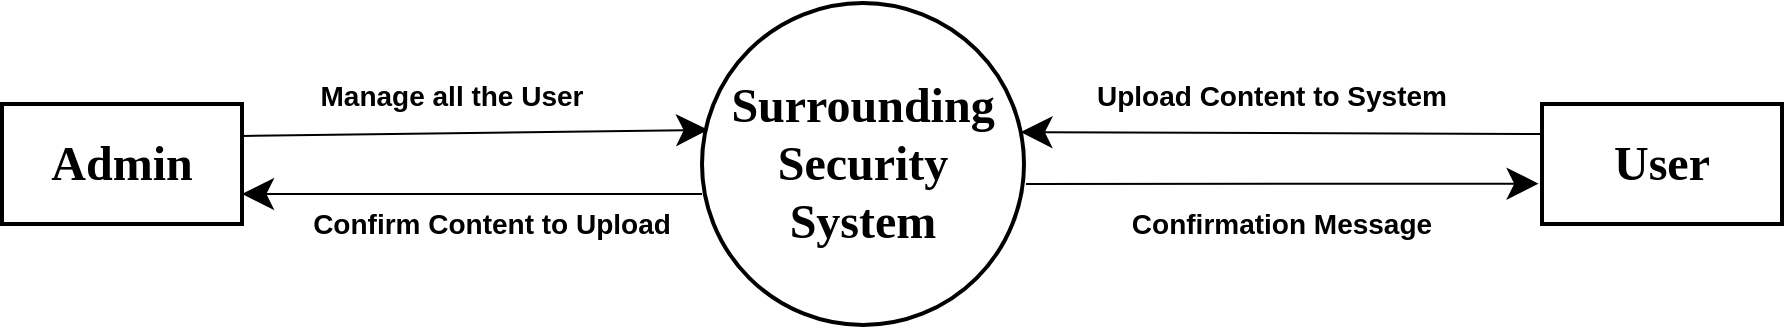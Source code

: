 <mxfile version="15.3.5" type="google" pages="8"><diagram id="ewRKRZmrDIm1udrBo1XX" name="O Level"><mxGraphModel dx="1422" dy="806" grid="0" gridSize="10" guides="1" tooltips="1" connect="1" arrows="1" fold="1" page="1" pageScale="1" pageWidth="1169" pageHeight="827" math="0" shadow="0"><root><mxCell id="0"/><mxCell id="1" parent="0"/><mxCell id="EH7RTwGQDx7oUENhC9op-1" value="&lt;font style=&quot;font-size: 24px&quot; face=&quot;Tahoma&quot;&gt;&lt;b&gt;Admin&lt;/b&gt;&lt;/font&gt;" style="rounded=0;whiteSpace=wrap;html=1;strokeWidth=2;" parent="1" vertex="1"><mxGeometry x="110" y="354" width="120" height="60" as="geometry"/></mxCell><mxCell id="EH7RTwGQDx7oUENhC9op-2" value="&lt;font style=&quot;font-size: 24px&quot; face=&quot;Tahoma&quot;&gt;&lt;b&gt;Surrounding Security System&lt;/b&gt;&lt;/font&gt;" style="ellipse;whiteSpace=wrap;html=1;aspect=fixed;strokeWidth=2;" parent="1" vertex="1"><mxGeometry x="460" y="303.5" width="161" height="161" as="geometry"/></mxCell><mxCell id="EH7RTwGQDx7oUENhC9op-3" value="&lt;font style=&quot;font-size: 24px&quot; face=&quot;Tahoma&quot;&gt;&lt;b&gt;User&lt;/b&gt;&lt;/font&gt;" style="rounded=0;whiteSpace=wrap;html=1;strokeWidth=2;" parent="1" vertex="1"><mxGeometry x="880" y="354" width="120" height="60" as="geometry"/></mxCell><mxCell id="EH7RTwGQDx7oUENhC9op-4" value="" style="endArrow=classic;html=1;entryX=0.019;entryY=0.394;entryDx=0;entryDy=0;entryPerimeter=0;endSize=13;" parent="1" target="EH7RTwGQDx7oUENhC9op-2" edge="1"><mxGeometry width="50" height="50" relative="1" as="geometry"><mxPoint x="230" y="370" as="sourcePoint"/><mxPoint x="280" y="320" as="targetPoint"/></mxGeometry></mxCell><mxCell id="EH7RTwGQDx7oUENhC9op-7" value="" style="endArrow=classic;html=1;entryX=1;entryY=0.75;entryDx=0;entryDy=0;endSize=13;" parent="1" target="EH7RTwGQDx7oUENhC9op-1" edge="1"><mxGeometry width="50" height="50" relative="1" as="geometry"><mxPoint x="460" y="399" as="sourcePoint"/><mxPoint x="693.059" y="520.004" as="targetPoint"/></mxGeometry></mxCell><mxCell id="EH7RTwGQDx7oUENhC9op-8" value="&lt;font style=&quot;font-size: 14px&quot;&gt;&lt;b&gt;Manage all the User&lt;/b&gt;&lt;/font&gt;" style="text;html=1;strokeColor=none;fillColor=none;align=center;verticalAlign=middle;whiteSpace=wrap;rounded=0;" parent="1" vertex="1"><mxGeometry x="240" y="340" width="190" height="20" as="geometry"/></mxCell><mxCell id="EH7RTwGQDx7oUENhC9op-10" value="&lt;span style=&quot;font-size: 14px&quot;&gt;&lt;b&gt;Upload Content to System&lt;/b&gt;&lt;/span&gt;" style="text;html=1;strokeColor=none;fillColor=none;align=center;verticalAlign=middle;whiteSpace=wrap;rounded=0;" parent="1" vertex="1"><mxGeometry x="650" y="340" width="190" height="20" as="geometry"/></mxCell><mxCell id="EH7RTwGQDx7oUENhC9op-11" value="&lt;font style=&quot;font-size: 14px&quot;&gt;&lt;b&gt;Confirm Content to Upload&lt;/b&gt;&lt;/font&gt;" style="text;html=1;strokeColor=none;fillColor=none;align=center;verticalAlign=middle;whiteSpace=wrap;rounded=0;" parent="1" vertex="1"><mxGeometry x="260" y="404" width="190" height="20" as="geometry"/></mxCell><mxCell id="EH7RTwGQDx7oUENhC9op-12" value="&lt;b&gt;&lt;font style=&quot;font-size: 14px&quot;&gt;Confirmation Message&lt;/font&gt;&lt;/b&gt;" style="text;html=1;strokeColor=none;fillColor=none;align=center;verticalAlign=middle;whiteSpace=wrap;rounded=0;" parent="1" vertex="1"><mxGeometry x="650" y="404" width="200" height="20" as="geometry"/></mxCell><mxCell id="LugllJ_kFOC-11RElBcO-2" value="" style="endArrow=classic;html=1;endSize=13;entryX=0.989;entryY=0.401;entryDx=0;entryDy=0;entryPerimeter=0;exitX=0;exitY=0.25;exitDx=0;exitDy=0;" parent="1" source="EH7RTwGQDx7oUENhC9op-3" target="EH7RTwGQDx7oUENhC9op-2" edge="1"><mxGeometry width="50" height="50" relative="1" as="geometry"><mxPoint x="810" y="384" as="sourcePoint"/><mxPoint x="510" y="420" as="targetPoint"/></mxGeometry></mxCell><mxCell id="LugllJ_kFOC-11RElBcO-3" value="" style="endArrow=classic;html=1;endSize=13;entryX=-0.014;entryY=0.664;entryDx=0;entryDy=0;entryPerimeter=0;" parent="1" target="EH7RTwGQDx7oUENhC9op-3" edge="1"><mxGeometry width="50" height="50" relative="1" as="geometry"><mxPoint x="622" y="394" as="sourcePoint"/><mxPoint x="870" y="400" as="targetPoint"/></mxGeometry></mxCell></root></mxGraphModel></diagram><diagram id="IeVpVOpqIW5nde-rx0dd" name="1 Level"><mxGraphModel dx="1422" dy="806" grid="0" gridSize="10" guides="1" tooltips="1" connect="1" arrows="1" fold="1" page="1" pageScale="1" pageWidth="4681" pageHeight="3300" math="0" shadow="0"><root><mxCell id="v8I_Dmc5YRrAzoAXXSzh-0"/><mxCell id="v8I_Dmc5YRrAzoAXXSzh-1" parent="v8I_Dmc5YRrAzoAXXSzh-0"/><mxCell id="d_MDnDRBvQeBdZK-Tj7--18" value="Confirmation" style="edgeStyle=orthogonalEdgeStyle;rounded=0;orthogonalLoop=1;jettySize=auto;html=1;exitX=1;exitY=0;exitDx=0;exitDy=0;entryX=0;entryY=1;entryDx=0;entryDy=0;fontSize=15;" parent="v8I_Dmc5YRrAzoAXXSzh-1" source="v8I_Dmc5YRrAzoAXXSzh-2" target="d_MDnDRBvQeBdZK-Tj7--7" edge="1"><mxGeometry relative="1" as="geometry"/></mxCell><mxCell id="d_MDnDRBvQeBdZK-Tj7--21" value="admin will send responce" style="edgeStyle=orthogonalEdgeStyle;rounded=0;orthogonalLoop=1;jettySize=auto;html=1;exitX=0;exitY=0.5;exitDx=0;exitDy=0;fontSize=15;entryX=0;entryY=0.5;entryDx=0;entryDy=0;" parent="v8I_Dmc5YRrAzoAXXSzh-1" source="v8I_Dmc5YRrAzoAXXSzh-2" target="d_MDnDRBvQeBdZK-Tj7--13" edge="1"><mxGeometry x="0.414" relative="1" as="geometry"><mxPoint x="260" y="780" as="targetPoint"/><Array as="points"><mxPoint x="30" y="260"/><mxPoint x="30" y="870"/></Array><mxPoint as="offset"/></mxGeometry></mxCell><mxCell id="v8I_Dmc5YRrAzoAXXSzh-2" value="&lt;font style=&quot;font-size: 15px;&quot;&gt;ADMIN&lt;/font&gt;" style="rounded=0;whiteSpace=wrap;html=1;strokeWidth=2;fontSize=15;" parent="v8I_Dmc5YRrAzoAXXSzh-1" vertex="1"><mxGeometry x="130" y="230" width="120" height="60" as="geometry"/></mxCell><mxCell id="d_MDnDRBvQeBdZK-Tj7--1" value="LOGIN" style="edgeStyle=orthogonalEdgeStyle;rounded=0;orthogonalLoop=1;jettySize=auto;html=1;entryX=0.5;entryY=0;entryDx=0;entryDy=0;exitX=0;exitY=0.5;exitDx=0;exitDy=0;fontSize=15;" parent="v8I_Dmc5YRrAzoAXXSzh-1" source="d_MDnDRBvQeBdZK-Tj7--7" target="v8I_Dmc5YRrAzoAXXSzh-2" edge="1"><mxGeometry relative="1" as="geometry"><mxPoint x="464" y="110" as="sourcePoint"/></mxGeometry></mxCell><mxCell id="d_MDnDRBvQeBdZK-Tj7--2" value="LOGIN" style="edgeStyle=orthogonalEdgeStyle;rounded=0;orthogonalLoop=1;jettySize=auto;html=1;entryX=0;entryY=0.5;entryDx=0;entryDy=0;exitX=0.5;exitY=0;exitDx=0;exitDy=0;fontSize=15;" parent="v8I_Dmc5YRrAzoAXXSzh-1" source="d_MDnDRBvQeBdZK-Tj7--7" target="d_MDnDRBvQeBdZK-Tj7--0" edge="1"><mxGeometry x="-0.385" relative="1" as="geometry"><mxPoint x="600" y="20" as="sourcePoint"/><Array as="points"><mxPoint x="534" y="30"/><mxPoint x="80" y="30"/><mxPoint x="80" y="460"/></Array><mxPoint as="offset"/></mxGeometry></mxCell><mxCell id="d_MDnDRBvQeBdZK-Tj7--15" value="User can upload media" style="edgeStyle=orthogonalEdgeStyle;rounded=0;orthogonalLoop=1;jettySize=auto;html=1;entryX=0;entryY=1;entryDx=0;entryDy=0;fontSize=15;" parent="v8I_Dmc5YRrAzoAXXSzh-1" source="d_MDnDRBvQeBdZK-Tj7--0" target="d_MDnDRBvQeBdZK-Tj7--10" edge="1"><mxGeometry x="-0.276" relative="1" as="geometry"><Array as="points"><mxPoint x="320" y="460"/><mxPoint x="320" y="342"/></Array><mxPoint as="offset"/></mxGeometry></mxCell><mxCell id="d_MDnDRBvQeBdZK-Tj7--16" value="User have to select" style="edgeStyle=orthogonalEdgeStyle;rounded=0;orthogonalLoop=1;jettySize=auto;html=1;exitX=1;exitY=1;exitDx=0;exitDy=0;entryX=0;entryY=0.5;entryDx=0;entryDy=0;fontSize=15;" parent="v8I_Dmc5YRrAzoAXXSzh-1" source="d_MDnDRBvQeBdZK-Tj7--0" target="d_MDnDRBvQeBdZK-Tj7--11" edge="1"><mxGeometry relative="1" as="geometry"><Array as="points"><mxPoint x="310" y="490"/><mxPoint x="310" y="490"/></Array></mxGeometry></mxCell><mxCell id="d_MDnDRBvQeBdZK-Tj7--17" value="User can Submit" style="edgeStyle=orthogonalEdgeStyle;rounded=0;orthogonalLoop=1;jettySize=auto;html=1;exitX=0.5;exitY=1;exitDx=0;exitDy=0;entryX=0;entryY=0.5;entryDx=0;entryDy=0;fontSize=15;" parent="v8I_Dmc5YRrAzoAXXSzh-1" source="d_MDnDRBvQeBdZK-Tj7--0" target="d_MDnDRBvQeBdZK-Tj7--12" edge="1"><mxGeometry x="-0.409" relative="1" as="geometry"><mxPoint as="offset"/></mxGeometry></mxCell><mxCell id="d_MDnDRBvQeBdZK-Tj7--19" value="Confirmation" style="edgeStyle=orthogonalEdgeStyle;rounded=0;orthogonalLoop=1;jettySize=auto;html=1;exitX=0;exitY=0;exitDx=0;exitDy=0;fontSize=15;entryX=0;entryY=0;entryDx=0;entryDy=0;" parent="v8I_Dmc5YRrAzoAXXSzh-1" source="d_MDnDRBvQeBdZK-Tj7--0" target="d_MDnDRBvQeBdZK-Tj7--7" edge="1"><mxGeometry x="0.686" relative="1" as="geometry"><mxPoint x="100" y="70" as="targetPoint"/><Array as="points"><mxPoint x="130" y="355"/><mxPoint x="100" y="355"/><mxPoint x="100" y="78"/></Array><mxPoint as="offset"/></mxGeometry></mxCell><mxCell id="d_MDnDRBvQeBdZK-Tj7--0" value="&lt;span style=&quot;font-size: 15px;&quot;&gt;USER&lt;/span&gt;" style="rounded=0;whiteSpace=wrap;html=1;strokeWidth=2;fontSize=15;" parent="v8I_Dmc5YRrAzoAXXSzh-1" vertex="1"><mxGeometry x="130" y="430" width="120" height="60" as="geometry"/></mxCell><mxCell id="d_MDnDRBvQeBdZK-Tj7--31" value="Store and retrive data" style="edgeStyle=orthogonalEdgeStyle;rounded=0;orthogonalLoop=1;jettySize=auto;html=1;entryX=0;entryY=0.5;entryDx=0;entryDy=0;fontSize=15;" parent="v8I_Dmc5YRrAzoAXXSzh-1" source="d_MDnDRBvQeBdZK-Tj7--7" target="d_MDnDRBvQeBdZK-Tj7--24" edge="1"><mxGeometry relative="1" as="geometry"/></mxCell><mxCell id="d_MDnDRBvQeBdZK-Tj7--7" value="Login" style="ellipse;whiteSpace=wrap;html=1;aspect=fixed;fontSize=15;" parent="v8I_Dmc5YRrAzoAXXSzh-1" vertex="1"><mxGeometry x="474" y="60" width="120" height="120" as="geometry"/></mxCell><mxCell id="d_MDnDRBvQeBdZK-Tj7--14" value="System ask user to upload" style="edgeStyle=orthogonalEdgeStyle;rounded=0;orthogonalLoop=1;jettySize=auto;html=1;entryX=0.5;entryY=0;entryDx=0;entryDy=0;fontSize=15;" parent="v8I_Dmc5YRrAzoAXXSzh-1" source="d_MDnDRBvQeBdZK-Tj7--10" target="d_MDnDRBvQeBdZK-Tj7--0" edge="1"><mxGeometry x="-0.284" relative="1" as="geometry"><Array as="points"><mxPoint x="190" y="310"/></Array><mxPoint x="-1" as="offset"/></mxGeometry></mxCell><mxCell id="d_MDnDRBvQeBdZK-Tj7--10" value="Upload Media" style="ellipse;whiteSpace=wrap;html=1;aspect=fixed;fontSize=15;" parent="v8I_Dmc5YRrAzoAXXSzh-1" vertex="1"><mxGeometry x="474" y="240" width="120" height="120" as="geometry"/></mxCell><mxCell id="d_MDnDRBvQeBdZK-Tj7--11" value="Select Content Type" style="ellipse;whiteSpace=wrap;html=1;aspect=fixed;fontSize=15;" parent="v8I_Dmc5YRrAzoAXXSzh-1" vertex="1"><mxGeometry x="474" y="430" width="120" height="120" as="geometry"/></mxCell><mxCell id="d_MDnDRBvQeBdZK-Tj7--20" value="System request admin&lt;br&gt;to confirm user request" style="edgeStyle=orthogonalEdgeStyle;rounded=0;orthogonalLoop=1;jettySize=auto;html=1;exitX=0;exitY=1;exitDx=0;exitDy=0;fontSize=15;entryX=0;entryY=0;entryDx=0;entryDy=0;" parent="v8I_Dmc5YRrAzoAXXSzh-1" source="d_MDnDRBvQeBdZK-Tj7--12" target="v8I_Dmc5YRrAzoAXXSzh-2" edge="1"><mxGeometry x="-0.627" relative="1" as="geometry"><mxPoint x="150" y="190" as="targetPoint"/><Array as="points"><mxPoint x="60" y="722"/><mxPoint x="60" y="160"/><mxPoint x="130" y="160"/></Array><mxPoint as="offset"/></mxGeometry></mxCell><mxCell id="d_MDnDRBvQeBdZK-Tj7--27" style="edgeStyle=orthogonalEdgeStyle;rounded=0;orthogonalLoop=1;jettySize=auto;html=1;entryX=0;entryY=0.5;entryDx=0;entryDy=0;fontSize=15;" parent="v8I_Dmc5YRrAzoAXXSzh-1" source="d_MDnDRBvQeBdZK-Tj7--12" target="d_MDnDRBvQeBdZK-Tj7--25" edge="1"><mxGeometry relative="1" as="geometry"/></mxCell><mxCell id="d_MDnDRBvQeBdZK-Tj7--12" value="Submit" style="ellipse;whiteSpace=wrap;html=1;aspect=fixed;fontSize=15;" parent="v8I_Dmc5YRrAzoAXXSzh-1" vertex="1"><mxGeometry x="474" y="620" width="120" height="120" as="geometry"/></mxCell><mxCell id="d_MDnDRBvQeBdZK-Tj7--23" value="user will recieve message" style="edgeStyle=orthogonalEdgeStyle;rounded=0;orthogonalLoop=1;jettySize=auto;html=1;fontSize=15;entryX=0;entryY=1;entryDx=0;entryDy=0;" parent="v8I_Dmc5YRrAzoAXXSzh-1" source="d_MDnDRBvQeBdZK-Tj7--13" target="d_MDnDRBvQeBdZK-Tj7--0" edge="1"><mxGeometry x="-0.329" relative="1" as="geometry"><mxPoint x="130" y="500" as="targetPoint"/><Array as="points"><mxPoint x="540" y="785"/><mxPoint x="130" y="785"/></Array><mxPoint x="-1" as="offset"/></mxGeometry></mxCell><mxCell id="d_MDnDRBvQeBdZK-Tj7--13" value="Confirmation Message" style="ellipse;whiteSpace=wrap;html=1;aspect=fixed;fontSize=15;" parent="v8I_Dmc5YRrAzoAXXSzh-1" vertex="1"><mxGeometry x="480" y="810" width="120" height="120" as="geometry"/></mxCell><mxCell id="d_MDnDRBvQeBdZK-Tj7--24" value="login_sss" style="html=1;dashed=0;whitespace=wrap;shape=partialRectangle;right=0;left=0;fontSize=15;" parent="v8I_Dmc5YRrAzoAXXSzh-1" vertex="1"><mxGeometry x="916" y="87.5" width="140" height="65" as="geometry"/></mxCell><mxCell id="d_MDnDRBvQeBdZK-Tj7--28" value="fetch data&amp;nbsp;" style="edgeStyle=orthogonalEdgeStyle;rounded=0;orthogonalLoop=1;jettySize=auto;html=1;fontSize=15;entryX=1;entryY=1;entryDx=0;entryDy=0;" parent="v8I_Dmc5YRrAzoAXXSzh-1" source="d_MDnDRBvQeBdZK-Tj7--25" target="d_MDnDRBvQeBdZK-Tj7--12" edge="1"><mxGeometry x="-0.216" relative="1" as="geometry"><mxPoint x="950" y="820" as="targetPoint"/><Array as="points"><mxPoint x="950" y="770"/><mxPoint x="737" y="770"/><mxPoint x="737" y="722"/></Array><mxPoint as="offset"/></mxGeometry></mxCell><mxCell id="d_MDnDRBvQeBdZK-Tj7--25" value="media_sss" style="html=1;dashed=0;whitespace=wrap;shape=partialRectangle;right=0;left=0;fontSize=15;" parent="v8I_Dmc5YRrAzoAXXSzh-1" vertex="1"><mxGeometry x="880" y="647.5" width="140" height="65" as="geometry"/></mxCell><mxCell id="d_MDnDRBvQeBdZK-Tj7--29" value="fetch all type" style="edgeStyle=orthogonalEdgeStyle;rounded=0;orthogonalLoop=1;jettySize=auto;html=1;entryX=1;entryY=0;entryDx=0;entryDy=0;fontSize=15;" parent="v8I_Dmc5YRrAzoAXXSzh-1" source="d_MDnDRBvQeBdZK-Tj7--26" target="d_MDnDRBvQeBdZK-Tj7--11" edge="1"><mxGeometry relative="1" as="geometry"><Array as="points"><mxPoint x="950" y="410"/><mxPoint x="576" y="410"/></Array></mxGeometry></mxCell><mxCell id="d_MDnDRBvQeBdZK-Tj7--32" value="send the request" style="edgeStyle=orthogonalEdgeStyle;rounded=0;orthogonalLoop=1;jettySize=auto;html=1;fontSize=15;" parent="v8I_Dmc5YRrAzoAXXSzh-1" source="d_MDnDRBvQeBdZK-Tj7--26" target="d_MDnDRBvQeBdZK-Tj7--11" edge="1"><mxGeometry relative="1" as="geometry"/></mxCell><mxCell id="d_MDnDRBvQeBdZK-Tj7--33" value="fetch data" style="edgeStyle=orthogonalEdgeStyle;rounded=0;orthogonalLoop=1;jettySize=auto;html=1;entryX=1;entryY=0;entryDx=0;entryDy=0;fontSize=15;" parent="v8I_Dmc5YRrAzoAXXSzh-1" source="d_MDnDRBvQeBdZK-Tj7--26" target="d_MDnDRBvQeBdZK-Tj7--12" edge="1"><mxGeometry relative="1" as="geometry"><Array as="points"><mxPoint x="950" y="600"/><mxPoint x="576" y="600"/></Array></mxGeometry></mxCell><mxCell id="d_MDnDRBvQeBdZK-Tj7--26" value="content_sss" style="html=1;dashed=0;whitespace=wrap;shape=partialRectangle;right=0;left=0;fontSize=15;" parent="v8I_Dmc5YRrAzoAXXSzh-1" vertex="1"><mxGeometry x="880" y="457.5" width="140" height="65" as="geometry"/></mxCell></root></mxGraphModel></diagram><diagram name="Copy of O Level" id="aAYDCrZtPQA7-wCZrlpM"><mxGraphModel dx="1422" dy="806" grid="0" gridSize="10" guides="1" tooltips="1" connect="1" arrows="1" fold="1" page="1" pageScale="1" pageWidth="1169" pageHeight="827" math="0" shadow="0"><root><mxCell id="1tIP66Z1x5wwQXp0baS6-0"/><mxCell id="1tIP66Z1x5wwQXp0baS6-1" parent="1tIP66Z1x5wwQXp0baS6-0"/><mxCell id="1tIP66Z1x5wwQXp0baS6-2" value="&lt;font style=&quot;font-size: 24px&quot; face=&quot;Tahoma&quot;&gt;&lt;b&gt;Admin&lt;/b&gt;&lt;/font&gt;" style="rounded=0;whiteSpace=wrap;html=1;strokeWidth=2;" parent="1tIP66Z1x5wwQXp0baS6-1" vertex="1"><mxGeometry x="110" y="354" width="120" height="60" as="geometry"/></mxCell><mxCell id="1tIP66Z1x5wwQXp0baS6-3" value="&lt;font face=&quot;Tahoma&quot;&gt;&lt;span style=&quot;font-size: 24px&quot;&gt;&lt;b&gt;Online Library System&lt;/b&gt;&lt;/span&gt;&lt;/font&gt;" style="ellipse;whiteSpace=wrap;html=1;aspect=fixed;strokeWidth=2;" parent="1tIP66Z1x5wwQXp0baS6-1" vertex="1"><mxGeometry x="460" y="303.5" width="161" height="161" as="geometry"/></mxCell><mxCell id="1tIP66Z1x5wwQXp0baS6-4" value="&lt;font style=&quot;font-size: 24px&quot; face=&quot;Tahoma&quot;&gt;&lt;b&gt;User&lt;/b&gt;&lt;/font&gt;" style="rounded=0;whiteSpace=wrap;html=1;strokeWidth=2;" parent="1tIP66Z1x5wwQXp0baS6-1" vertex="1"><mxGeometry x="880" y="354" width="120" height="60" as="geometry"/></mxCell><mxCell id="1tIP66Z1x5wwQXp0baS6-5" value="" style="endArrow=classic;html=1;entryX=0.019;entryY=0.394;entryDx=0;entryDy=0;entryPerimeter=0;endSize=13;" parent="1tIP66Z1x5wwQXp0baS6-1" target="1tIP66Z1x5wwQXp0baS6-3" edge="1"><mxGeometry width="50" height="50" relative="1" as="geometry"><mxPoint x="230" y="370" as="sourcePoint"/><mxPoint x="280" y="320" as="targetPoint"/></mxGeometry></mxCell><mxCell id="1tIP66Z1x5wwQXp0baS6-6" value="" style="endArrow=classic;html=1;entryX=1;entryY=0.75;entryDx=0;entryDy=0;endSize=13;" parent="1tIP66Z1x5wwQXp0baS6-1" target="1tIP66Z1x5wwQXp0baS6-2" edge="1"><mxGeometry width="50" height="50" relative="1" as="geometry"><mxPoint x="460" y="399" as="sourcePoint"/><mxPoint x="693.059" y="520.004" as="targetPoint"/></mxGeometry></mxCell><mxCell id="1tIP66Z1x5wwQXp0baS6-7" value="&lt;font style=&quot;font-size: 14px&quot;&gt;&lt;b&gt;Manage all the User&lt;/b&gt;&lt;/font&gt;" style="text;html=1;strokeColor=none;fillColor=none;align=center;verticalAlign=middle;whiteSpace=wrap;rounded=0;" parent="1tIP66Z1x5wwQXp0baS6-1" vertex="1"><mxGeometry x="254" y="401" width="190" height="20" as="geometry"/></mxCell><mxCell id="1tIP66Z1x5wwQXp0baS6-8" value="&lt;span style=&quot;font-size: 14px&quot;&gt;&lt;b&gt;Request for Book&lt;/b&gt;&lt;/span&gt;" style="text;html=1;strokeColor=none;fillColor=none;align=center;verticalAlign=middle;whiteSpace=wrap;rounded=0;" parent="1tIP66Z1x5wwQXp0baS6-1" vertex="1"><mxGeometry x="650" y="340" width="190" height="20" as="geometry"/></mxCell><mxCell id="1tIP66Z1x5wwQXp0baS6-9" value="&lt;span style=&quot;font-size: 14px&quot;&gt;&lt;b&gt;Manage Books&lt;/b&gt;&lt;/span&gt;" style="text;html=1;strokeColor=none;fillColor=none;align=center;verticalAlign=middle;whiteSpace=wrap;rounded=0;" parent="1tIP66Z1x5wwQXp0baS6-1" vertex="1"><mxGeometry x="250" y="348" width="190" height="20" as="geometry"/></mxCell><mxCell id="1tIP66Z1x5wwQXp0baS6-10" value="&lt;b&gt;&lt;font style=&quot;font-size: 14px&quot;&gt;Send Book to read&lt;/font&gt;&lt;/b&gt;" style="text;html=1;strokeColor=none;fillColor=none;align=center;verticalAlign=middle;whiteSpace=wrap;rounded=0;" parent="1tIP66Z1x5wwQXp0baS6-1" vertex="1"><mxGeometry x="650" y="404" width="200" height="20" as="geometry"/></mxCell><mxCell id="1tIP66Z1x5wwQXp0baS6-11" value="" style="endArrow=classic;html=1;endSize=13;entryX=0.989;entryY=0.401;entryDx=0;entryDy=0;entryPerimeter=0;exitX=0;exitY=0.25;exitDx=0;exitDy=0;" parent="1tIP66Z1x5wwQXp0baS6-1" source="1tIP66Z1x5wwQXp0baS6-4" target="1tIP66Z1x5wwQXp0baS6-3" edge="1"><mxGeometry width="50" height="50" relative="1" as="geometry"><mxPoint x="810" y="384" as="sourcePoint"/><mxPoint x="510" y="420" as="targetPoint"/></mxGeometry></mxCell><mxCell id="1tIP66Z1x5wwQXp0baS6-12" value="" style="endArrow=classic;html=1;endSize=13;entryX=-0.014;entryY=0.664;entryDx=0;entryDy=0;entryPerimeter=0;" parent="1tIP66Z1x5wwQXp0baS6-1" target="1tIP66Z1x5wwQXp0baS6-4" edge="1"><mxGeometry width="50" height="50" relative="1" as="geometry"><mxPoint x="622" y="394" as="sourcePoint"/><mxPoint x="870" y="400" as="targetPoint"/></mxGeometry></mxCell></root></mxGraphModel></diagram><diagram name="Copy of 1 Level" id="Qj7IWh6pa_xyV9AuDP6Q"><mxGraphModel dx="1422" dy="806" grid="0" gridSize="10" guides="1" tooltips="1" connect="1" arrows="1" fold="1" page="1" pageScale="1" pageWidth="4681" pageHeight="3300" math="0" shadow="0"><root><mxCell id="0p6QFksClV2wBlY8yJbS-0"/><mxCell id="0p6QFksClV2wBlY8yJbS-1" parent="0p6QFksClV2wBlY8yJbS-0"/><mxCell id="0p6QFksClV2wBlY8yJbS-2" value="Confirmation" style="edgeStyle=orthogonalEdgeStyle;rounded=0;orthogonalLoop=1;jettySize=auto;html=1;exitX=1;exitY=0;exitDx=0;exitDy=0;entryX=0;entryY=1;entryDx=0;entryDy=0;fontSize=15;" parent="0p6QFksClV2wBlY8yJbS-1" source="0p6QFksClV2wBlY8yJbS-4" target="0p6QFksClV2wBlY8yJbS-13" edge="1"><mxGeometry relative="1" as="geometry"/></mxCell><mxCell id="qE2n61J_ne8zAxRb-Frq-1" style="edgeStyle=orthogonalEdgeStyle;rounded=0;orthogonalLoop=1;jettySize=auto;html=1;entryX=0;entryY=0.5;entryDx=0;entryDy=0;fontSize=15;" parent="0p6QFksClV2wBlY8yJbS-1" source="0p6QFksClV2wBlY8yJbS-4" target="qE2n61J_ne8zAxRb-Frq-0" edge="1"><mxGeometry relative="1" as="geometry"/></mxCell><mxCell id="0p6QFksClV2wBlY8yJbS-4" value="&lt;font style=&quot;font-size: 15px;&quot;&gt;ADMIN&lt;/font&gt;" style="rounded=0;whiteSpace=wrap;html=1;strokeWidth=2;fontSize=15;" parent="0p6QFksClV2wBlY8yJbS-1" vertex="1"><mxGeometry x="130" y="230" width="120" height="60" as="geometry"/></mxCell><mxCell id="0p6QFksClV2wBlY8yJbS-5" value="LOGIN" style="edgeStyle=orthogonalEdgeStyle;rounded=0;orthogonalLoop=1;jettySize=auto;html=1;entryX=0.5;entryY=0;entryDx=0;entryDy=0;exitX=0;exitY=0.5;exitDx=0;exitDy=0;fontSize=15;" parent="0p6QFksClV2wBlY8yJbS-1" source="0p6QFksClV2wBlY8yJbS-13" target="0p6QFksClV2wBlY8yJbS-4" edge="1"><mxGeometry relative="1" as="geometry"><mxPoint x="464" y="110" as="sourcePoint"/></mxGeometry></mxCell><mxCell id="0p6QFksClV2wBlY8yJbS-6" value="LOGIN" style="edgeStyle=orthogonalEdgeStyle;rounded=0;orthogonalLoop=1;jettySize=auto;html=1;entryX=0;entryY=0.5;entryDx=0;entryDy=0;exitX=0.5;exitY=0;exitDx=0;exitDy=0;fontSize=15;" parent="0p6QFksClV2wBlY8yJbS-1" source="0p6QFksClV2wBlY8yJbS-13" target="0p6QFksClV2wBlY8yJbS-11" edge="1"><mxGeometry x="-0.385" relative="1" as="geometry"><mxPoint x="600" y="20" as="sourcePoint"/><Array as="points"><mxPoint x="534" y="30"/><mxPoint x="80" y="30"/><mxPoint x="80" y="460"/></Array><mxPoint as="offset"/></mxGeometry></mxCell><mxCell id="0p6QFksClV2wBlY8yJbS-7" value="user select choice" style="edgeStyle=orthogonalEdgeStyle;rounded=0;orthogonalLoop=1;jettySize=auto;html=1;fontSize=15;entryX=0;entryY=0.5;entryDx=0;entryDy=0;" parent="0p6QFksClV2wBlY8yJbS-1" source="0p6QFksClV2wBlY8yJbS-11" target="0p6QFksClV2wBlY8yJbS-15" edge="1"><mxGeometry x="0.039" relative="1" as="geometry"><mxPoint x="428" y="369" as="targetPoint"/><Array as="points"><mxPoint x="340" y="458"/><mxPoint x="340" y="458"/></Array><mxPoint as="offset"/></mxGeometry></mxCell><mxCell id="0p6QFksClV2wBlY8yJbS-8" value="user can search book" style="edgeStyle=orthogonalEdgeStyle;rounded=0;orthogonalLoop=1;jettySize=auto;html=1;exitX=1;exitY=1;exitDx=0;exitDy=0;entryX=0;entryY=0.5;entryDx=0;entryDy=0;fontSize=15;" parent="0p6QFksClV2wBlY8yJbS-1" source="0p6QFksClV2wBlY8yJbS-11" target="0p6QFksClV2wBlY8yJbS-16" edge="1"><mxGeometry x="-0.237" relative="1" as="geometry"><Array as="points"><mxPoint x="310" y="490"/><mxPoint x="310" y="637"/></Array><mxPoint as="offset"/></mxGeometry></mxCell><mxCell id="0p6QFksClV2wBlY8yJbS-10" value="Confirmation" style="edgeStyle=orthogonalEdgeStyle;rounded=0;orthogonalLoop=1;jettySize=auto;html=1;exitX=0;exitY=0;exitDx=0;exitDy=0;fontSize=15;entryX=0;entryY=0;entryDx=0;entryDy=0;" parent="0p6QFksClV2wBlY8yJbS-1" source="0p6QFksClV2wBlY8yJbS-11" target="0p6QFksClV2wBlY8yJbS-13" edge="1"><mxGeometry x="0.686" relative="1" as="geometry"><mxPoint x="100" y="70" as="targetPoint"/><Array as="points"><mxPoint x="130" y="355"/><mxPoint x="100" y="355"/><mxPoint x="100" y="78"/></Array><mxPoint as="offset"/></mxGeometry></mxCell><mxCell id="0p6QFksClV2wBlY8yJbS-11" value="&lt;span style=&quot;font-size: 15px;&quot;&gt;USER&lt;/span&gt;" style="rounded=0;whiteSpace=wrap;html=1;strokeWidth=2;fontSize=15;" parent="0p6QFksClV2wBlY8yJbS-1" vertex="1"><mxGeometry x="130" y="430" width="120" height="60" as="geometry"/></mxCell><mxCell id="0p6QFksClV2wBlY8yJbS-12" value="Store and retrive data" style="edgeStyle=orthogonalEdgeStyle;rounded=0;orthogonalLoop=1;jettySize=auto;html=1;entryX=0;entryY=0.5;entryDx=0;entryDy=0;fontSize=15;" parent="0p6QFksClV2wBlY8yJbS-1" source="0p6QFksClV2wBlY8yJbS-13" target="0p6QFksClV2wBlY8yJbS-22" edge="1"><mxGeometry relative="1" as="geometry"/></mxCell><mxCell id="0p6QFksClV2wBlY8yJbS-13" value="Login / Register" style="ellipse;whiteSpace=wrap;html=1;aspect=fixed;fontSize=15;" parent="0p6QFksClV2wBlY8yJbS-1" vertex="1"><mxGeometry x="474" y="60" width="120" height="120" as="geometry"/></mxCell><mxCell id="0p6QFksClV2wBlY8yJbS-14" value="System ask user to choose book type" style="edgeStyle=orthogonalEdgeStyle;rounded=0;orthogonalLoop=1;jettySize=auto;html=1;entryX=0.5;entryY=0;entryDx=0;entryDy=0;fontSize=15;" parent="0p6QFksClV2wBlY8yJbS-1" source="0p6QFksClV2wBlY8yJbS-15" target="0p6QFksClV2wBlY8yJbS-11" edge="1"><mxGeometry x="-0.02" relative="1" as="geometry"><Array as="points"><mxPoint x="539" y="370"/><mxPoint x="190" y="370"/></Array><mxPoint as="offset"/></mxGeometry></mxCell><mxCell id="qE2n61J_ne8zAxRb-Frq-3" value="fetch by book type" style="edgeStyle=orthogonalEdgeStyle;rounded=0;orthogonalLoop=1;jettySize=auto;html=1;entryX=0;entryY=0.5;entryDx=0;entryDy=0;fontSize=15;" parent="0p6QFksClV2wBlY8yJbS-1" source="0p6QFksClV2wBlY8yJbS-15" target="0p6QFksClV2wBlY8yJbS-28" edge="1"><mxGeometry relative="1" as="geometry"/></mxCell><mxCell id="0p6QFksClV2wBlY8yJbS-15" value="Choose Book By Type" style="ellipse;whiteSpace=wrap;html=1;aspect=fixed;fontSize=15;" parent="0p6QFksClV2wBlY8yJbS-1" vertex="1"><mxGeometry x="479" y="398" width="120" height="120" as="geometry"/></mxCell><mxCell id="qE2n61J_ne8zAxRb-Frq-4" value="fetch book by name" style="edgeStyle=orthogonalEdgeStyle;rounded=0;orthogonalLoop=1;jettySize=auto;html=1;fontSize=15;entryX=0;entryY=1;entryDx=0;entryDy=0;" parent="0p6QFksClV2wBlY8yJbS-1" source="0p6QFksClV2wBlY8yJbS-16" target="0p6QFksClV2wBlY8yJbS-28" edge="1"><mxGeometry x="0.068" y="-2" relative="1" as="geometry"><mxPoint x="1050" y="719" as="targetPoint"/><Array as="points"><mxPoint x="530" y="564"/></Array><mxPoint as="offset"/></mxGeometry></mxCell><mxCell id="0p6QFksClV2wBlY8yJbS-16" value="Search Book" style="ellipse;whiteSpace=wrap;html=1;aspect=fixed;fontSize=15;" parent="0p6QFksClV2wBlY8yJbS-1" vertex="1"><mxGeometry x="470" y="577" width="120" height="120" as="geometry"/></mxCell><mxCell id="qE2n61J_ne8zAxRb-Frq-8" value="Now user can read book&amp;nbsp;" style="edgeStyle=orthogonalEdgeStyle;rounded=0;orthogonalLoop=1;jettySize=auto;html=1;entryX=0.5;entryY=1;entryDx=0;entryDy=0;fontSize=15;" parent="0p6QFksClV2wBlY8yJbS-1" source="0p6QFksClV2wBlY8yJbS-19" target="0p6QFksClV2wBlY8yJbS-11" edge="1"><mxGeometry x="0.215" relative="1" as="geometry"><mxPoint as="offset"/></mxGeometry></mxCell><mxCell id="0p6QFksClV2wBlY8yJbS-19" value="Requested Book" style="ellipse;whiteSpace=wrap;html=1;aspect=fixed;fontSize=15;" parent="0p6QFksClV2wBlY8yJbS-1" vertex="1"><mxGeometry x="472" y="742" width="120" height="120" as="geometry"/></mxCell><mxCell id="0p6QFksClV2wBlY8yJbS-22" value="login_ols" style="html=1;dashed=0;whitespace=wrap;shape=partialRectangle;right=0;left=0;fontSize=15;" parent="0p6QFksClV2wBlY8yJbS-1" vertex="1"><mxGeometry x="880" y="87.5" width="140" height="65" as="geometry"/></mxCell><mxCell id="qE2n61J_ne8zAxRb-Frq-7" value="Requested Data" style="edgeStyle=orthogonalEdgeStyle;rounded=0;orthogonalLoop=1;jettySize=auto;html=1;entryX=1;entryY=0.5;entryDx=0;entryDy=0;fontSize=15;" parent="0p6QFksClV2wBlY8yJbS-1" source="0p6QFksClV2wBlY8yJbS-28" target="0p6QFksClV2wBlY8yJbS-19" edge="1"><mxGeometry x="0.347" relative="1" as="geometry"><Array as="points"><mxPoint x="933" y="802"/></Array><mxPoint as="offset"/></mxGeometry></mxCell><mxCell id="0p6QFksClV2wBlY8yJbS-28" value="books_ols" style="html=1;dashed=0;whitespace=wrap;shape=partialRectangle;right=0;left=0;fontSize=15;" parent="0p6QFksClV2wBlY8yJbS-1" vertex="1"><mxGeometry x="880" y="499" width="140" height="65" as="geometry"/></mxCell><mxCell id="qE2n61J_ne8zAxRb-Frq-2" value="uploaded book to database" style="edgeStyle=orthogonalEdgeStyle;rounded=0;orthogonalLoop=1;jettySize=auto;html=1;entryX=0.5;entryY=0;entryDx=0;entryDy=0;fontSize=15;" parent="0p6QFksClV2wBlY8yJbS-1" source="qE2n61J_ne8zAxRb-Frq-0" target="0p6QFksClV2wBlY8yJbS-28" edge="1"><mxGeometry x="-0.2" relative="1" as="geometry"><mxPoint as="offset"/></mxGeometry></mxCell><mxCell id="qE2n61J_ne8zAxRb-Frq-0" value="Upload Book" style="ellipse;whiteSpace=wrap;html=1;aspect=fixed;fontSize=15;" parent="0p6QFksClV2wBlY8yJbS-1" vertex="1"><mxGeometry x="479" y="219" width="120" height="120" as="geometry"/></mxCell><mxCell id="qE2n61J_ne8zAxRb-Frq-9" value="Manage&lt;br&gt;User" style="endArrow=classic;html=1;fontSize=15;exitX=0.25;exitY=1;exitDx=0;exitDy=0;entryX=0.25;entryY=0;entryDx=0;entryDy=0;" parent="0p6QFksClV2wBlY8yJbS-1" source="0p6QFksClV2wBlY8yJbS-4" target="0p6QFksClV2wBlY8yJbS-11" edge="1"><mxGeometry width="50" height="50" relative="1" as="geometry"><mxPoint x="715" y="384" as="sourcePoint"/><mxPoint x="765" y="334" as="targetPoint"/></mxGeometry></mxCell></root></mxGraphModel></diagram><diagram id="zBlFRqA4mZT-znqT-6x5" name="Level 2"><mxGraphModel dx="1422" dy="806" grid="1" gridSize="10" guides="1" tooltips="1" connect="1" arrows="1" fold="1" page="1" pageScale="1" pageWidth="827" pageHeight="1169" math="0" shadow="0"><root><mxCell id="OWyr-FoJ7IR3u3cCpBif-0"/><mxCell id="OWyr-FoJ7IR3u3cCpBif-1" parent="OWyr-FoJ7IR3u3cCpBif-0"/></root></mxGraphModel></diagram><diagram id="mZvu32smmI1BkUvmiHDa" name="Level 3"><mxGraphModel dx="1422" dy="806" grid="1" gridSize="10" guides="1" tooltips="1" connect="1" arrows="1" fold="1" page="1" pageScale="1" pageWidth="1169" pageHeight="827" math="0" shadow="0"><root><mxCell id="XtEHOvCHVGcl5WFh7562-0"/><mxCell id="XtEHOvCHVGcl5WFh7562-1" parent="XtEHOvCHVGcl5WFh7562-0"/></root></mxGraphModel></diagram><diagram id="qM9QfYEZYXvp9yje6MxV" name="Switch Case"><mxGraphModel dx="1422" dy="806" grid="1" gridSize="10" guides="1" tooltips="1" connect="1" arrows="1" fold="1" page="1" pageScale="1" pageWidth="1169" pageHeight="827" math="0" shadow="0"><root><mxCell id="6XdP1dpOcLhrKrRuRkd1-0"/><mxCell id="6XdP1dpOcLhrKrRuRkd1-1" parent="6XdP1dpOcLhrKrRuRkd1-0"/><mxCell id="6XdP1dpOcLhrKrRuRkd1-2" value="&lt;b&gt;ADMIN&lt;/b&gt;" style="shape=umlActor;verticalLabelPosition=bottom;verticalAlign=top;html=1;" parent="6XdP1dpOcLhrKrRuRkd1-1" vertex="1"><mxGeometry x="90" y="330" width="90" height="130" as="geometry"/></mxCell><mxCell id="6XdP1dpOcLhrKrRuRkd1-3" value="" style="rounded=0;whiteSpace=wrap;html=1;" parent="6XdP1dpOcLhrKrRuRkd1-1" vertex="1"><mxGeometry x="350" y="120" width="520" height="700" as="geometry"/></mxCell><mxCell id="6XdP1dpOcLhrKrRuRkd1-4" value="&lt;b&gt;USER&lt;/b&gt;" style="shape=umlActor;verticalLabelPosition=bottom;verticalAlign=top;html=1;" parent="6XdP1dpOcLhrKrRuRkd1-1" vertex="1"><mxGeometry x="1030" y="330" width="90" height="130" as="geometry"/></mxCell><mxCell id="6XdP1dpOcLhrKrRuRkd1-5" value="&lt;font style=&quot;font-size: 18px&quot;&gt;Login&lt;/font&gt;" style="ellipse;whiteSpace=wrap;html=1;" parent="6XdP1dpOcLhrKrRuRkd1-1" vertex="1"><mxGeometry x="410" y="180" width="130" height="80" as="geometry"/></mxCell><mxCell id="6XdP1dpOcLhrKrRuRkd1-6" value="&lt;b&gt;SSS&lt;/b&gt;" style="text;html=1;strokeColor=none;fillColor=none;align=center;verticalAlign=middle;whiteSpace=wrap;rounded=0;" parent="6XdP1dpOcLhrKrRuRkd1-1" vertex="1"><mxGeometry x="360" y="130" width="40" height="20" as="geometry"/></mxCell><mxCell id="6XdP1dpOcLhrKrRuRkd1-7" value="" style="endArrow=none;dashed=1;html=1;dashPattern=1 3;strokeWidth=2;exitX=1;exitY=0.5;exitDx=0;exitDy=0;entryX=0;entryY=0.5;entryDx=0;entryDy=0;" parent="6XdP1dpOcLhrKrRuRkd1-1" source="6XdP1dpOcLhrKrRuRkd1-5" target="6XdP1dpOcLhrKrRuRkd1-8" edge="1"><mxGeometry width="50" height="50" relative="1" as="geometry"><mxPoint x="580" y="510" as="sourcePoint"/><mxPoint x="630" y="460" as="targetPoint"/></mxGeometry></mxCell><mxCell id="6XdP1dpOcLhrKrRuRkd1-8" value="Verify User" style="ellipse;whiteSpace=wrap;html=1;" parent="6XdP1dpOcLhrKrRuRkd1-1" vertex="1"><mxGeometry x="730" y="150" width="120" height="70" as="geometry"/></mxCell><mxCell id="6XdP1dpOcLhrKrRuRkd1-9" value="Login Failed" style="ellipse;whiteSpace=wrap;html=1;" parent="6XdP1dpOcLhrKrRuRkd1-1" vertex="1"><mxGeometry x="730" y="240" width="120" height="70" as="geometry"/></mxCell><mxCell id="6XdP1dpOcLhrKrRuRkd1-10" value="" style="endArrow=none;dashed=1;html=1;dashPattern=1 3;strokeWidth=2;exitX=1;exitY=0.5;exitDx=0;exitDy=0;entryX=0;entryY=0.5;entryDx=0;entryDy=0;" parent="6XdP1dpOcLhrKrRuRkd1-1" source="6XdP1dpOcLhrKrRuRkd1-5" target="6XdP1dpOcLhrKrRuRkd1-9" edge="1"><mxGeometry width="50" height="50" relative="1" as="geometry"><mxPoint x="580" y="510" as="sourcePoint"/><mxPoint x="630" y="460" as="targetPoint"/></mxGeometry></mxCell><mxCell id="6XdP1dpOcLhrKrRuRkd1-11" value="Manage User" style="ellipse;whiteSpace=wrap;html=1;" parent="6XdP1dpOcLhrKrRuRkd1-1" vertex="1"><mxGeometry x="410" y="330" width="120" height="80" as="geometry"/></mxCell><mxCell id="6XdP1dpOcLhrKrRuRkd1-12" value="Upload Content" style="ellipse;whiteSpace=wrap;html=1;" parent="6XdP1dpOcLhrKrRuRkd1-1" vertex="1"><mxGeometry x="415" y="460" width="120" height="80" as="geometry"/></mxCell><mxCell id="6XdP1dpOcLhrKrRuRkd1-13" value="" style="endArrow=none;html=1;entryX=0;entryY=0.5;entryDx=0;entryDy=0;" parent="6XdP1dpOcLhrKrRuRkd1-1" target="6XdP1dpOcLhrKrRuRkd1-5" edge="1"><mxGeometry width="50" height="50" relative="1" as="geometry"><mxPoint x="200" y="400" as="sourcePoint"/><mxPoint x="630" y="460" as="targetPoint"/></mxGeometry></mxCell><mxCell id="6XdP1dpOcLhrKrRuRkd1-14" value="" style="endArrow=none;html=1;entryX=0;entryY=0.5;entryDx=0;entryDy=0;" parent="6XdP1dpOcLhrKrRuRkd1-1" target="6XdP1dpOcLhrKrRuRkd1-11" edge="1"><mxGeometry width="50" height="50" relative="1" as="geometry"><mxPoint x="200" y="400" as="sourcePoint"/><mxPoint x="630" y="460" as="targetPoint"/></mxGeometry></mxCell><mxCell id="6XdP1dpOcLhrKrRuRkd1-15" value="" style="endArrow=none;html=1;exitX=1;exitY=0.5;exitDx=0;exitDy=0;" parent="6XdP1dpOcLhrKrRuRkd1-1" source="6XdP1dpOcLhrKrRuRkd1-12" edge="1"><mxGeometry width="50" height="50" relative="1" as="geometry"><mxPoint x="580" y="510" as="sourcePoint"/><mxPoint x="1020" y="410" as="targetPoint"/></mxGeometry></mxCell><mxCell id="6XdP1dpOcLhrKrRuRkd1-16" value="Verify Content" style="ellipse;whiteSpace=wrap;html=1;" parent="6XdP1dpOcLhrKrRuRkd1-1" vertex="1"><mxGeometry x="410" y="610" width="120" height="80" as="geometry"/></mxCell><mxCell id="6XdP1dpOcLhrKrRuRkd1-17" value="" style="endArrow=none;html=1;entryX=0;entryY=0.5;entryDx=0;entryDy=0;" parent="6XdP1dpOcLhrKrRuRkd1-1" target="6XdP1dpOcLhrKrRuRkd1-16" edge="1"><mxGeometry width="50" height="50" relative="1" as="geometry"><mxPoint x="200" y="400" as="sourcePoint"/><mxPoint x="630" y="460" as="targetPoint"/></mxGeometry></mxCell><mxCell id="6XdP1dpOcLhrKrRuRkd1-19" value="" style="endArrow=none;html=1;exitX=1;exitY=1;exitDx=0;exitDy=0;" parent="6XdP1dpOcLhrKrRuRkd1-1" source="6XdP1dpOcLhrKrRuRkd1-5" edge="1"><mxGeometry width="50" height="50" relative="1" as="geometry"><mxPoint x="580" y="510" as="sourcePoint"/><mxPoint x="1020" y="410" as="targetPoint"/></mxGeometry></mxCell></root></mxGraphModel></diagram><diagram id="X6y6b_PGfy5ShjU56yJ3" name="Class Diagram"><mxGraphModel dx="1422" dy="806" grid="1" gridSize="10" guides="1" tooltips="1" connect="1" arrows="1" fold="1" page="1" pageScale="1" pageWidth="1169" pageHeight="827" math="0" shadow="0"><root><mxCell id="oySmj1l5hdYgL3VuN-zo-0"/><mxCell id="oySmj1l5hdYgL3VuN-zo-1" parent="oySmj1l5hdYgL3VuN-zo-0"/><mxCell id="4jiDzw_6PFX4_zcyFtOk-0" value="User" style="swimlane;fontStyle=3;align=center;verticalAlign=top;childLayout=stackLayout;horizontal=1;startSize=26;horizontalStack=0;resizeParent=1;resizeLast=0;collapsible=1;marginBottom=0;rounded=0;shadow=0;strokeWidth=2;fontSize=16;" vertex="1" parent="oySmj1l5hdYgL3VuN-zo-1"><mxGeometry x="120" y="200" width="290" height="210" as="geometry"><mxRectangle x="230" y="140" width="160" height="26" as="alternateBounds"/></mxGeometry></mxCell><mxCell id="4jiDzw_6PFX4_zcyFtOk-1" value=" -Name   String" style="text;align=left;verticalAlign=top;spacingLeft=4;spacingRight=4;overflow=hidden;rotatable=0;points=[[0,0.5],[1,0.5]];portConstraint=eastwest;strokeWidth=2;fontSize=16;fontStyle=1" vertex="1" parent="4jiDzw_6PFX4_zcyFtOk-0"><mxGeometry y="26" width="290" height="26" as="geometry"/></mxCell><mxCell id="4jiDzw_6PFX4_zcyFtOk-2" value=" Content  String" style="text;align=left;verticalAlign=top;spacingLeft=4;spacingRight=4;overflow=hidden;rotatable=0;points=[[0,0.5],[1,0.5]];portConstraint=eastwest;rounded=0;shadow=0;html=0;strokeWidth=2;fontSize=16;fontStyle=1" vertex="1" parent="4jiDzw_6PFX4_zcyFtOk-0"><mxGeometry y="52" width="290" height="26" as="geometry"/></mxCell><mxCell id="4jiDzw_6PFX4_zcyFtOk-3" value=" -Address  String" style="text;align=left;verticalAlign=top;spacingLeft=4;spacingRight=4;overflow=hidden;rotatable=0;points=[[0,0.5],[1,0.5]];portConstraint=eastwest;rounded=0;shadow=0;html=0;strokeWidth=2;fontSize=16;fontStyle=1" vertex="1" parent="4jiDzw_6PFX4_zcyFtOk-0"><mxGeometry y="78" width="290" height="26" as="geometry"/></mxCell><mxCell id="4jiDzw_6PFX4_zcyFtOk-4" value="" style="line;html=1;strokeWidth=2;align=left;verticalAlign=middle;spacingTop=-1;spacingLeft=3;spacingRight=3;rotatable=0;labelPosition=right;points=[];portConstraint=eastwest;fontSize=16;fontStyle=1" vertex="1" parent="4jiDzw_6PFX4_zcyFtOk-0"><mxGeometry y="104" width="290" height="46" as="geometry"/></mxCell><mxCell id="4jiDzw_6PFX4_zcyFtOk-5" value="+putdata" style="text;align=left;verticalAlign=top;spacingLeft=4;spacingRight=4;overflow=hidden;rotatable=0;points=[[0,0.5],[1,0.5]];portConstraint=eastwest;strokeWidth=2;fontSize=16;fontStyle=1" vertex="1" parent="4jiDzw_6PFX4_zcyFtOk-0"><mxGeometry y="150" width="290" height="60" as="geometry"/></mxCell><mxCell id="4jiDzw_6PFX4_zcyFtOk-6" value="Admin" style="swimlane;fontStyle=3;align=center;verticalAlign=top;childLayout=stackLayout;horizontal=1;startSize=26;horizontalStack=0;resizeParent=1;resizeLast=0;collapsible=1;marginBottom=0;rounded=0;shadow=0;strokeWidth=2;fontSize=16;" vertex="1" parent="oySmj1l5hdYgL3VuN-zo-1"><mxGeometry x="770" y="200" width="290" height="210" as="geometry"><mxRectangle x="230" y="140" width="160" height="26" as="alternateBounds"/></mxGeometry></mxCell><mxCell id="4jiDzw_6PFX4_zcyFtOk-7" value=" username   String" style="text;align=left;verticalAlign=top;spacingLeft=4;spacingRight=4;overflow=hidden;rotatable=0;points=[[0,0.5],[1,0.5]];portConstraint=eastwest;strokeWidth=2;fontSize=16;fontStyle=1" vertex="1" parent="4jiDzw_6PFX4_zcyFtOk-6"><mxGeometry y="26" width="290" height="26" as="geometry"/></mxCell><mxCell id="4jiDzw_6PFX4_zcyFtOk-8" value="-password  String" style="text;align=left;verticalAlign=top;spacingLeft=4;spacingRight=4;overflow=hidden;rotatable=0;points=[[0,0.5],[1,0.5]];portConstraint=eastwest;rounded=0;shadow=0;html=0;strokeWidth=2;fontSize=16;fontStyle=1" vertex="1" parent="4jiDzw_6PFX4_zcyFtOk-6"><mxGeometry y="52" width="290" height="26" as="geometry"/></mxCell><mxCell id="4jiDzw_6PFX4_zcyFtOk-9" value=" Content String" style="text;align=left;verticalAlign=top;spacingLeft=4;spacingRight=4;overflow=hidden;rotatable=0;points=[[0,0.5],[1,0.5]];portConstraint=eastwest;rounded=0;shadow=0;html=0;strokeWidth=2;fontSize=16;fontStyle=1" vertex="1" parent="4jiDzw_6PFX4_zcyFtOk-6"><mxGeometry y="78" width="290" height="26" as="geometry"/></mxCell><mxCell id="4jiDzw_6PFX4_zcyFtOk-10" value="" style="line;html=1;strokeWidth=2;align=left;verticalAlign=middle;spacingTop=-1;spacingLeft=3;spacingRight=3;rotatable=0;labelPosition=right;points=[];portConstraint=eastwest;fontSize=16;fontStyle=1" vertex="1" parent="4jiDzw_6PFX4_zcyFtOk-6"><mxGeometry y="104" width="290" height="46" as="geometry"/></mxCell><mxCell id="4jiDzw_6PFX4_zcyFtOk-11" value="+getdata" style="text;align=left;verticalAlign=top;spacingLeft=4;spacingRight=4;overflow=hidden;rotatable=0;points=[[0,0.5],[1,0.5]];portConstraint=eastwest;strokeWidth=2;fontSize=16;fontStyle=1" vertex="1" parent="4jiDzw_6PFX4_zcyFtOk-6"><mxGeometry y="150" width="290" height="60" as="geometry"/></mxCell><mxCell id="4jiDzw_6PFX4_zcyFtOk-15" value="Classname" style="swimlane;fontStyle=1;align=center;verticalAlign=top;childLayout=stackLayout;horizontal=1;startSize=26;horizontalStack=0;resizeParent=1;resizeParentMax=0;resizeLast=0;collapsible=1;marginBottom=0;" vertex="1" parent="oySmj1l5hdYgL3VuN-zo-1"><mxGeometry x="560" y="530" width="160" height="86" as="geometry"/></mxCell><mxCell id="4jiDzw_6PFX4_zcyFtOk-16" value="+ field: type" style="text;strokeColor=none;fillColor=none;align=left;verticalAlign=top;spacingLeft=4;spacingRight=4;overflow=hidden;rotatable=0;points=[[0,0.5],[1,0.5]];portConstraint=eastwest;" vertex="1" parent="4jiDzw_6PFX4_zcyFtOk-15"><mxGeometry y="26" width="160" height="26" as="geometry"/></mxCell><mxCell id="4jiDzw_6PFX4_zcyFtOk-17" value="" style="line;strokeWidth=1;fillColor=none;align=left;verticalAlign=middle;spacingTop=-1;spacingLeft=3;spacingRight=3;rotatable=0;labelPosition=right;points=[];portConstraint=eastwest;" vertex="1" parent="4jiDzw_6PFX4_zcyFtOk-15"><mxGeometry y="52" width="160" height="8" as="geometry"/></mxCell><mxCell id="4jiDzw_6PFX4_zcyFtOk-18" value="+ method(type): type" style="text;strokeColor=none;fillColor=none;align=left;verticalAlign=top;spacingLeft=4;spacingRight=4;overflow=hidden;rotatable=0;points=[[0,0.5],[1,0.5]];portConstraint=eastwest;" vertex="1" parent="4jiDzw_6PFX4_zcyFtOk-15"><mxGeometry y="60" width="160" height="26" as="geometry"/></mxCell></root></mxGraphModel></diagram></mxfile>